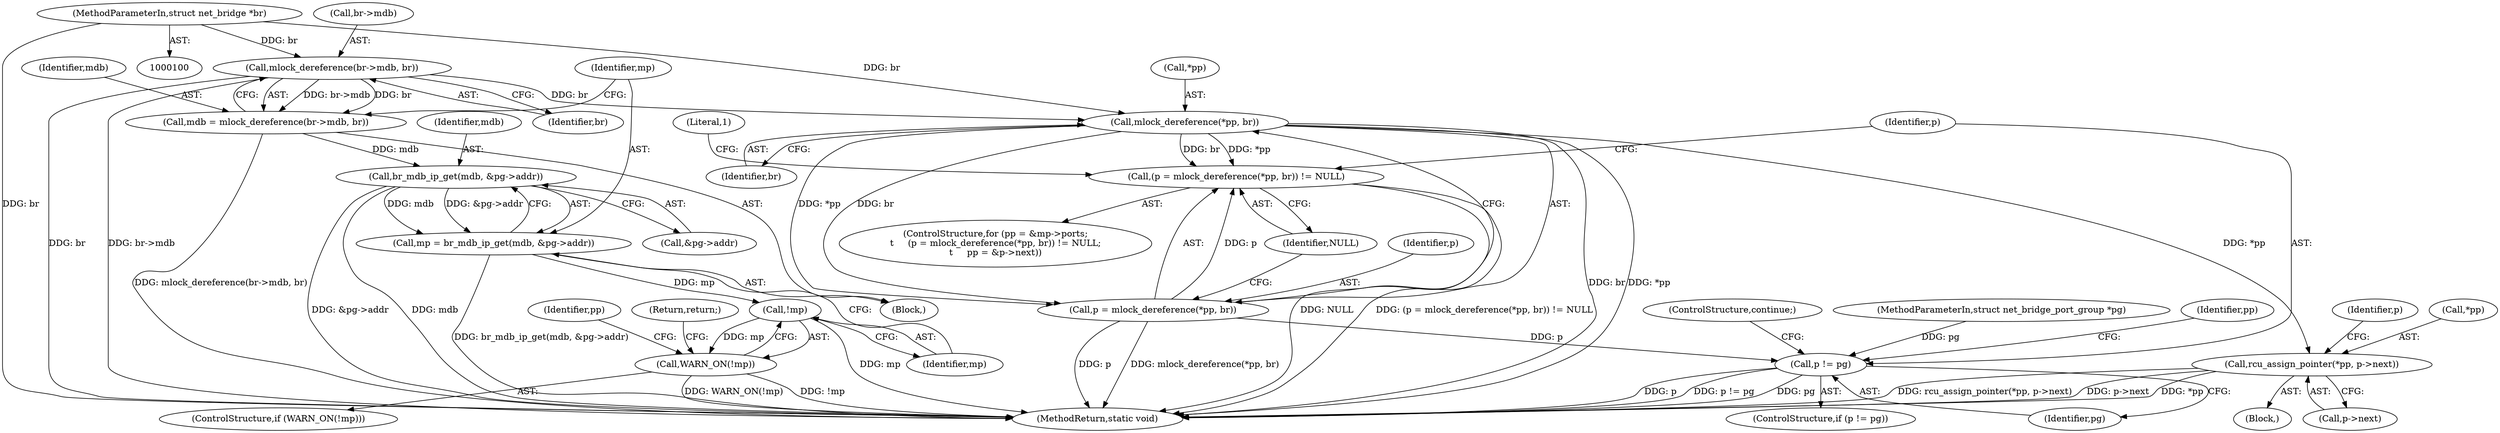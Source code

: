 digraph "0_linux_c7e8e8a8f7a70b343ca1e0f90a31e35ab2d16de1_0@API" {
"1000110" [label="(Call,mlock_dereference(br->mdb, br))"];
"1000101" [label="(MethodParameterIn,struct net_bridge *br)"];
"1000108" [label="(Call,mdb = mlock_dereference(br->mdb, br))"];
"1000117" [label="(Call,br_mdb_ip_get(mdb, &pg->addr))"];
"1000115" [label="(Call,mp = br_mdb_ip_get(mdb, &pg->addr))"];
"1000125" [label="(Call,!mp)"];
"1000124" [label="(Call,WARN_ON(!mp))"];
"1000138" [label="(Call,mlock_dereference(*pp, br))"];
"1000135" [label="(Call,(p = mlock_dereference(*pp, br)) != NULL)"];
"1000136" [label="(Call,p = mlock_dereference(*pp, br))"];
"1000151" [label="(Call,p != pg)"];
"1000155" [label="(Call,rcu_assign_pointer(*pp, p->next))"];
"1000164" [label="(Identifier,p)"];
"1000139" [label="(Call,*pp)"];
"1000116" [label="(Identifier,mp)"];
"1000114" [label="(Identifier,br)"];
"1000200" [label="(Literal,1)"];
"1000126" [label="(Identifier,mp)"];
"1000101" [label="(MethodParameterIn,struct net_bridge *br)"];
"1000152" [label="(Identifier,p)"];
"1000111" [label="(Call,br->mdb)"];
"1000118" [label="(Identifier,mdb)"];
"1000125" [label="(Call,!mp)"];
"1000128" [label="(ControlStructure,for (pp = &mp->ports;\n\t     (p = mlock_dereference(*pp, br)) != NULL;\n\t     pp = &p->next))"];
"1000108" [label="(Call,mdb = mlock_dereference(br->mdb, br))"];
"1000158" [label="(Call,p->next)"];
"1000154" [label="(ControlStructure,continue;)"];
"1000103" [label="(Block,)"];
"1000151" [label="(Call,p != pg)"];
"1000109" [label="(Identifier,mdb)"];
"1000110" [label="(Call,mlock_dereference(br->mdb, br))"];
"1000150" [label="(ControlStructure,if (p != pg))"];
"1000136" [label="(Call,p = mlock_dereference(*pp, br))"];
"1000138" [label="(Call,mlock_dereference(*pp, br))"];
"1000115" [label="(Call,mp = br_mdb_ip_get(mdb, &pg->addr))"];
"1000137" [label="(Identifier,p)"];
"1000149" [label="(Block,)"];
"1000153" [label="(Identifier,pg)"];
"1000142" [label="(Identifier,NULL)"];
"1000155" [label="(Call,rcu_assign_pointer(*pp, p->next))"];
"1000123" [label="(ControlStructure,if (WARN_ON(!mp)))"];
"1000130" [label="(Identifier,pp)"];
"1000102" [label="(MethodParameterIn,struct net_bridge_port_group *pg)"];
"1000135" [label="(Call,(p = mlock_dereference(*pp, br)) != NULL)"];
"1000201" [label="(MethodReturn,static void)"];
"1000157" [label="(Identifier,pp)"];
"1000156" [label="(Call,*pp)"];
"1000127" [label="(Return,return;)"];
"1000141" [label="(Identifier,br)"];
"1000117" [label="(Call,br_mdb_ip_get(mdb, &pg->addr))"];
"1000124" [label="(Call,WARN_ON(!mp))"];
"1000119" [label="(Call,&pg->addr)"];
"1000110" -> "1000108"  [label="AST: "];
"1000110" -> "1000114"  [label="CFG: "];
"1000111" -> "1000110"  [label="AST: "];
"1000114" -> "1000110"  [label="AST: "];
"1000108" -> "1000110"  [label="CFG: "];
"1000110" -> "1000201"  [label="DDG: br"];
"1000110" -> "1000201"  [label="DDG: br->mdb"];
"1000110" -> "1000108"  [label="DDG: br->mdb"];
"1000110" -> "1000108"  [label="DDG: br"];
"1000101" -> "1000110"  [label="DDG: br"];
"1000110" -> "1000138"  [label="DDG: br"];
"1000101" -> "1000100"  [label="AST: "];
"1000101" -> "1000201"  [label="DDG: br"];
"1000101" -> "1000138"  [label="DDG: br"];
"1000108" -> "1000103"  [label="AST: "];
"1000109" -> "1000108"  [label="AST: "];
"1000116" -> "1000108"  [label="CFG: "];
"1000108" -> "1000201"  [label="DDG: mlock_dereference(br->mdb, br)"];
"1000108" -> "1000117"  [label="DDG: mdb"];
"1000117" -> "1000115"  [label="AST: "];
"1000117" -> "1000119"  [label="CFG: "];
"1000118" -> "1000117"  [label="AST: "];
"1000119" -> "1000117"  [label="AST: "];
"1000115" -> "1000117"  [label="CFG: "];
"1000117" -> "1000201"  [label="DDG: mdb"];
"1000117" -> "1000201"  [label="DDG: &pg->addr"];
"1000117" -> "1000115"  [label="DDG: mdb"];
"1000117" -> "1000115"  [label="DDG: &pg->addr"];
"1000115" -> "1000103"  [label="AST: "];
"1000116" -> "1000115"  [label="AST: "];
"1000126" -> "1000115"  [label="CFG: "];
"1000115" -> "1000201"  [label="DDG: br_mdb_ip_get(mdb, &pg->addr)"];
"1000115" -> "1000125"  [label="DDG: mp"];
"1000125" -> "1000124"  [label="AST: "];
"1000125" -> "1000126"  [label="CFG: "];
"1000126" -> "1000125"  [label="AST: "];
"1000124" -> "1000125"  [label="CFG: "];
"1000125" -> "1000201"  [label="DDG: mp"];
"1000125" -> "1000124"  [label="DDG: mp"];
"1000124" -> "1000123"  [label="AST: "];
"1000127" -> "1000124"  [label="CFG: "];
"1000130" -> "1000124"  [label="CFG: "];
"1000124" -> "1000201"  [label="DDG: !mp"];
"1000124" -> "1000201"  [label="DDG: WARN_ON(!mp)"];
"1000138" -> "1000136"  [label="AST: "];
"1000138" -> "1000141"  [label="CFG: "];
"1000139" -> "1000138"  [label="AST: "];
"1000141" -> "1000138"  [label="AST: "];
"1000136" -> "1000138"  [label="CFG: "];
"1000138" -> "1000201"  [label="DDG: br"];
"1000138" -> "1000201"  [label="DDG: *pp"];
"1000138" -> "1000135"  [label="DDG: *pp"];
"1000138" -> "1000135"  [label="DDG: br"];
"1000138" -> "1000136"  [label="DDG: *pp"];
"1000138" -> "1000136"  [label="DDG: br"];
"1000138" -> "1000155"  [label="DDG: *pp"];
"1000135" -> "1000128"  [label="AST: "];
"1000135" -> "1000142"  [label="CFG: "];
"1000136" -> "1000135"  [label="AST: "];
"1000142" -> "1000135"  [label="AST: "];
"1000152" -> "1000135"  [label="CFG: "];
"1000200" -> "1000135"  [label="CFG: "];
"1000135" -> "1000201"  [label="DDG: NULL"];
"1000135" -> "1000201"  [label="DDG: (p = mlock_dereference(*pp, br)) != NULL"];
"1000136" -> "1000135"  [label="DDG: p"];
"1000137" -> "1000136"  [label="AST: "];
"1000142" -> "1000136"  [label="CFG: "];
"1000136" -> "1000201"  [label="DDG: p"];
"1000136" -> "1000201"  [label="DDG: mlock_dereference(*pp, br)"];
"1000136" -> "1000151"  [label="DDG: p"];
"1000151" -> "1000150"  [label="AST: "];
"1000151" -> "1000153"  [label="CFG: "];
"1000152" -> "1000151"  [label="AST: "];
"1000153" -> "1000151"  [label="AST: "];
"1000154" -> "1000151"  [label="CFG: "];
"1000157" -> "1000151"  [label="CFG: "];
"1000151" -> "1000201"  [label="DDG: p != pg"];
"1000151" -> "1000201"  [label="DDG: pg"];
"1000151" -> "1000201"  [label="DDG: p"];
"1000102" -> "1000151"  [label="DDG: pg"];
"1000155" -> "1000149"  [label="AST: "];
"1000155" -> "1000158"  [label="CFG: "];
"1000156" -> "1000155"  [label="AST: "];
"1000158" -> "1000155"  [label="AST: "];
"1000164" -> "1000155"  [label="CFG: "];
"1000155" -> "1000201"  [label="DDG: rcu_assign_pointer(*pp, p->next)"];
"1000155" -> "1000201"  [label="DDG: p->next"];
"1000155" -> "1000201"  [label="DDG: *pp"];
}
